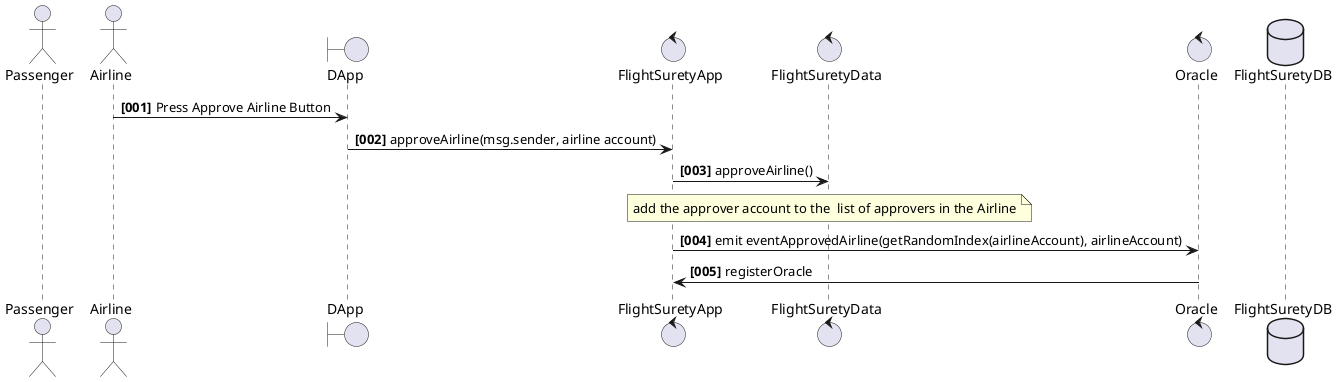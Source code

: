 @startuml
actor Passenger
actor Airline
boundary DApp
control FlightSuretyApp
control FlightSuretyData
control Oracle
database FlightSuretyDB

autonumber "<b>[000]"
Airline -> DApp : Press Approve Airline Button
DApp -> FlightSuretyApp : approveAirline(msg.sender, airline account)
FlightSuretyApp -> FlightSuretyData: approveAirline()
note over FlightSuretyData
    add the approver account to the  list of approvers in the Airline
end note
FlightSuretyApp -> Oracle: emit eventApprovedAirline(getRandomIndex(airlineAccount), airlineAccount)
Oracle -> FlightSuretyApp: registerOracle
@enduml